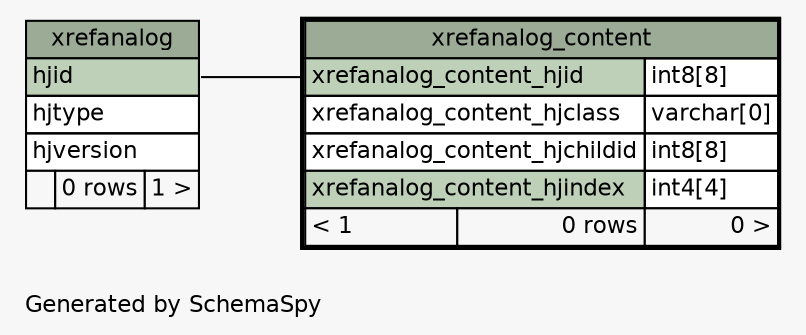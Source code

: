 // dot 2.22.2 on Windows Vista 6.0
// SchemaSpy rev 536
digraph "oneDegreeRelationshipsDiagram" {
  graph [
    rankdir="RL"
    bgcolor="#f7f7f7"
    label="\nGenerated by SchemaSpy"
    labeljust="l"
    nodesep="0.18"
    ranksep="0.46"
    fontname="Helvetica"
    fontsize="11"
  ];
  node [
    fontname="Helvetica"
    fontsize="11"
    shape="plaintext"
  ];
  edge [
    arrowsize="0.8"
  ];
  "xrefanalog_content":"xrefanalog_content_hjid":w -> "xrefanalog":"hjid":e [arrowhead=none arrowtail=crowodot];
  "xrefanalog" [
    label=<
    <TABLE BORDER="0" CELLBORDER="1" CELLSPACING="0" BGCOLOR="#ffffff">
      <TR><TD COLSPAN="3" BGCOLOR="#9bab96" ALIGN="CENTER">xrefanalog</TD></TR>
      <TR><TD PORT="hjid" COLSPAN="3" BGCOLOR="#bed1b8" ALIGN="LEFT">hjid</TD></TR>
      <TR><TD PORT="hjtype" COLSPAN="3" ALIGN="LEFT">hjtype</TD></TR>
      <TR><TD PORT="hjversion" COLSPAN="3" ALIGN="LEFT">hjversion</TD></TR>
      <TR><TD ALIGN="LEFT" BGCOLOR="#f7f7f7">  </TD><TD ALIGN="RIGHT" BGCOLOR="#f7f7f7">0 rows</TD><TD ALIGN="RIGHT" BGCOLOR="#f7f7f7">1 &gt;</TD></TR>
    </TABLE>>
    URL="xrefanalog.html"
    tooltip="xrefanalog"
  ];
  "xrefanalog_content" [
    label=<
    <TABLE BORDER="2" CELLBORDER="1" CELLSPACING="0" BGCOLOR="#ffffff">
      <TR><TD COLSPAN="3" BGCOLOR="#9bab96" ALIGN="CENTER">xrefanalog_content</TD></TR>
      <TR><TD PORT="xrefanalog_content_hjid" COLSPAN="2" BGCOLOR="#bed1b8" ALIGN="LEFT">xrefanalog_content_hjid</TD><TD PORT="xrefanalog_content_hjid.type" ALIGN="LEFT">int8[8]</TD></TR>
      <TR><TD PORT="xrefanalog_content_hjclass" COLSPAN="2" ALIGN="LEFT">xrefanalog_content_hjclass</TD><TD PORT="xrefanalog_content_hjclass.type" ALIGN="LEFT">varchar[0]</TD></TR>
      <TR><TD PORT="xrefanalog_content_hjchildid" COLSPAN="2" ALIGN="LEFT">xrefanalog_content_hjchildid</TD><TD PORT="xrefanalog_content_hjchildid.type" ALIGN="LEFT">int8[8]</TD></TR>
      <TR><TD PORT="xrefanalog_content_hjindex" COLSPAN="2" BGCOLOR="#bed1b8" ALIGN="LEFT">xrefanalog_content_hjindex</TD><TD PORT="xrefanalog_content_hjindex.type" ALIGN="LEFT">int4[4]</TD></TR>
      <TR><TD ALIGN="LEFT" BGCOLOR="#f7f7f7">&lt; 1</TD><TD ALIGN="RIGHT" BGCOLOR="#f7f7f7">0 rows</TD><TD ALIGN="RIGHT" BGCOLOR="#f7f7f7">0 &gt;</TD></TR>
    </TABLE>>
    URL="xrefanalog_content.html"
    tooltip="xrefanalog_content"
  ];
}
